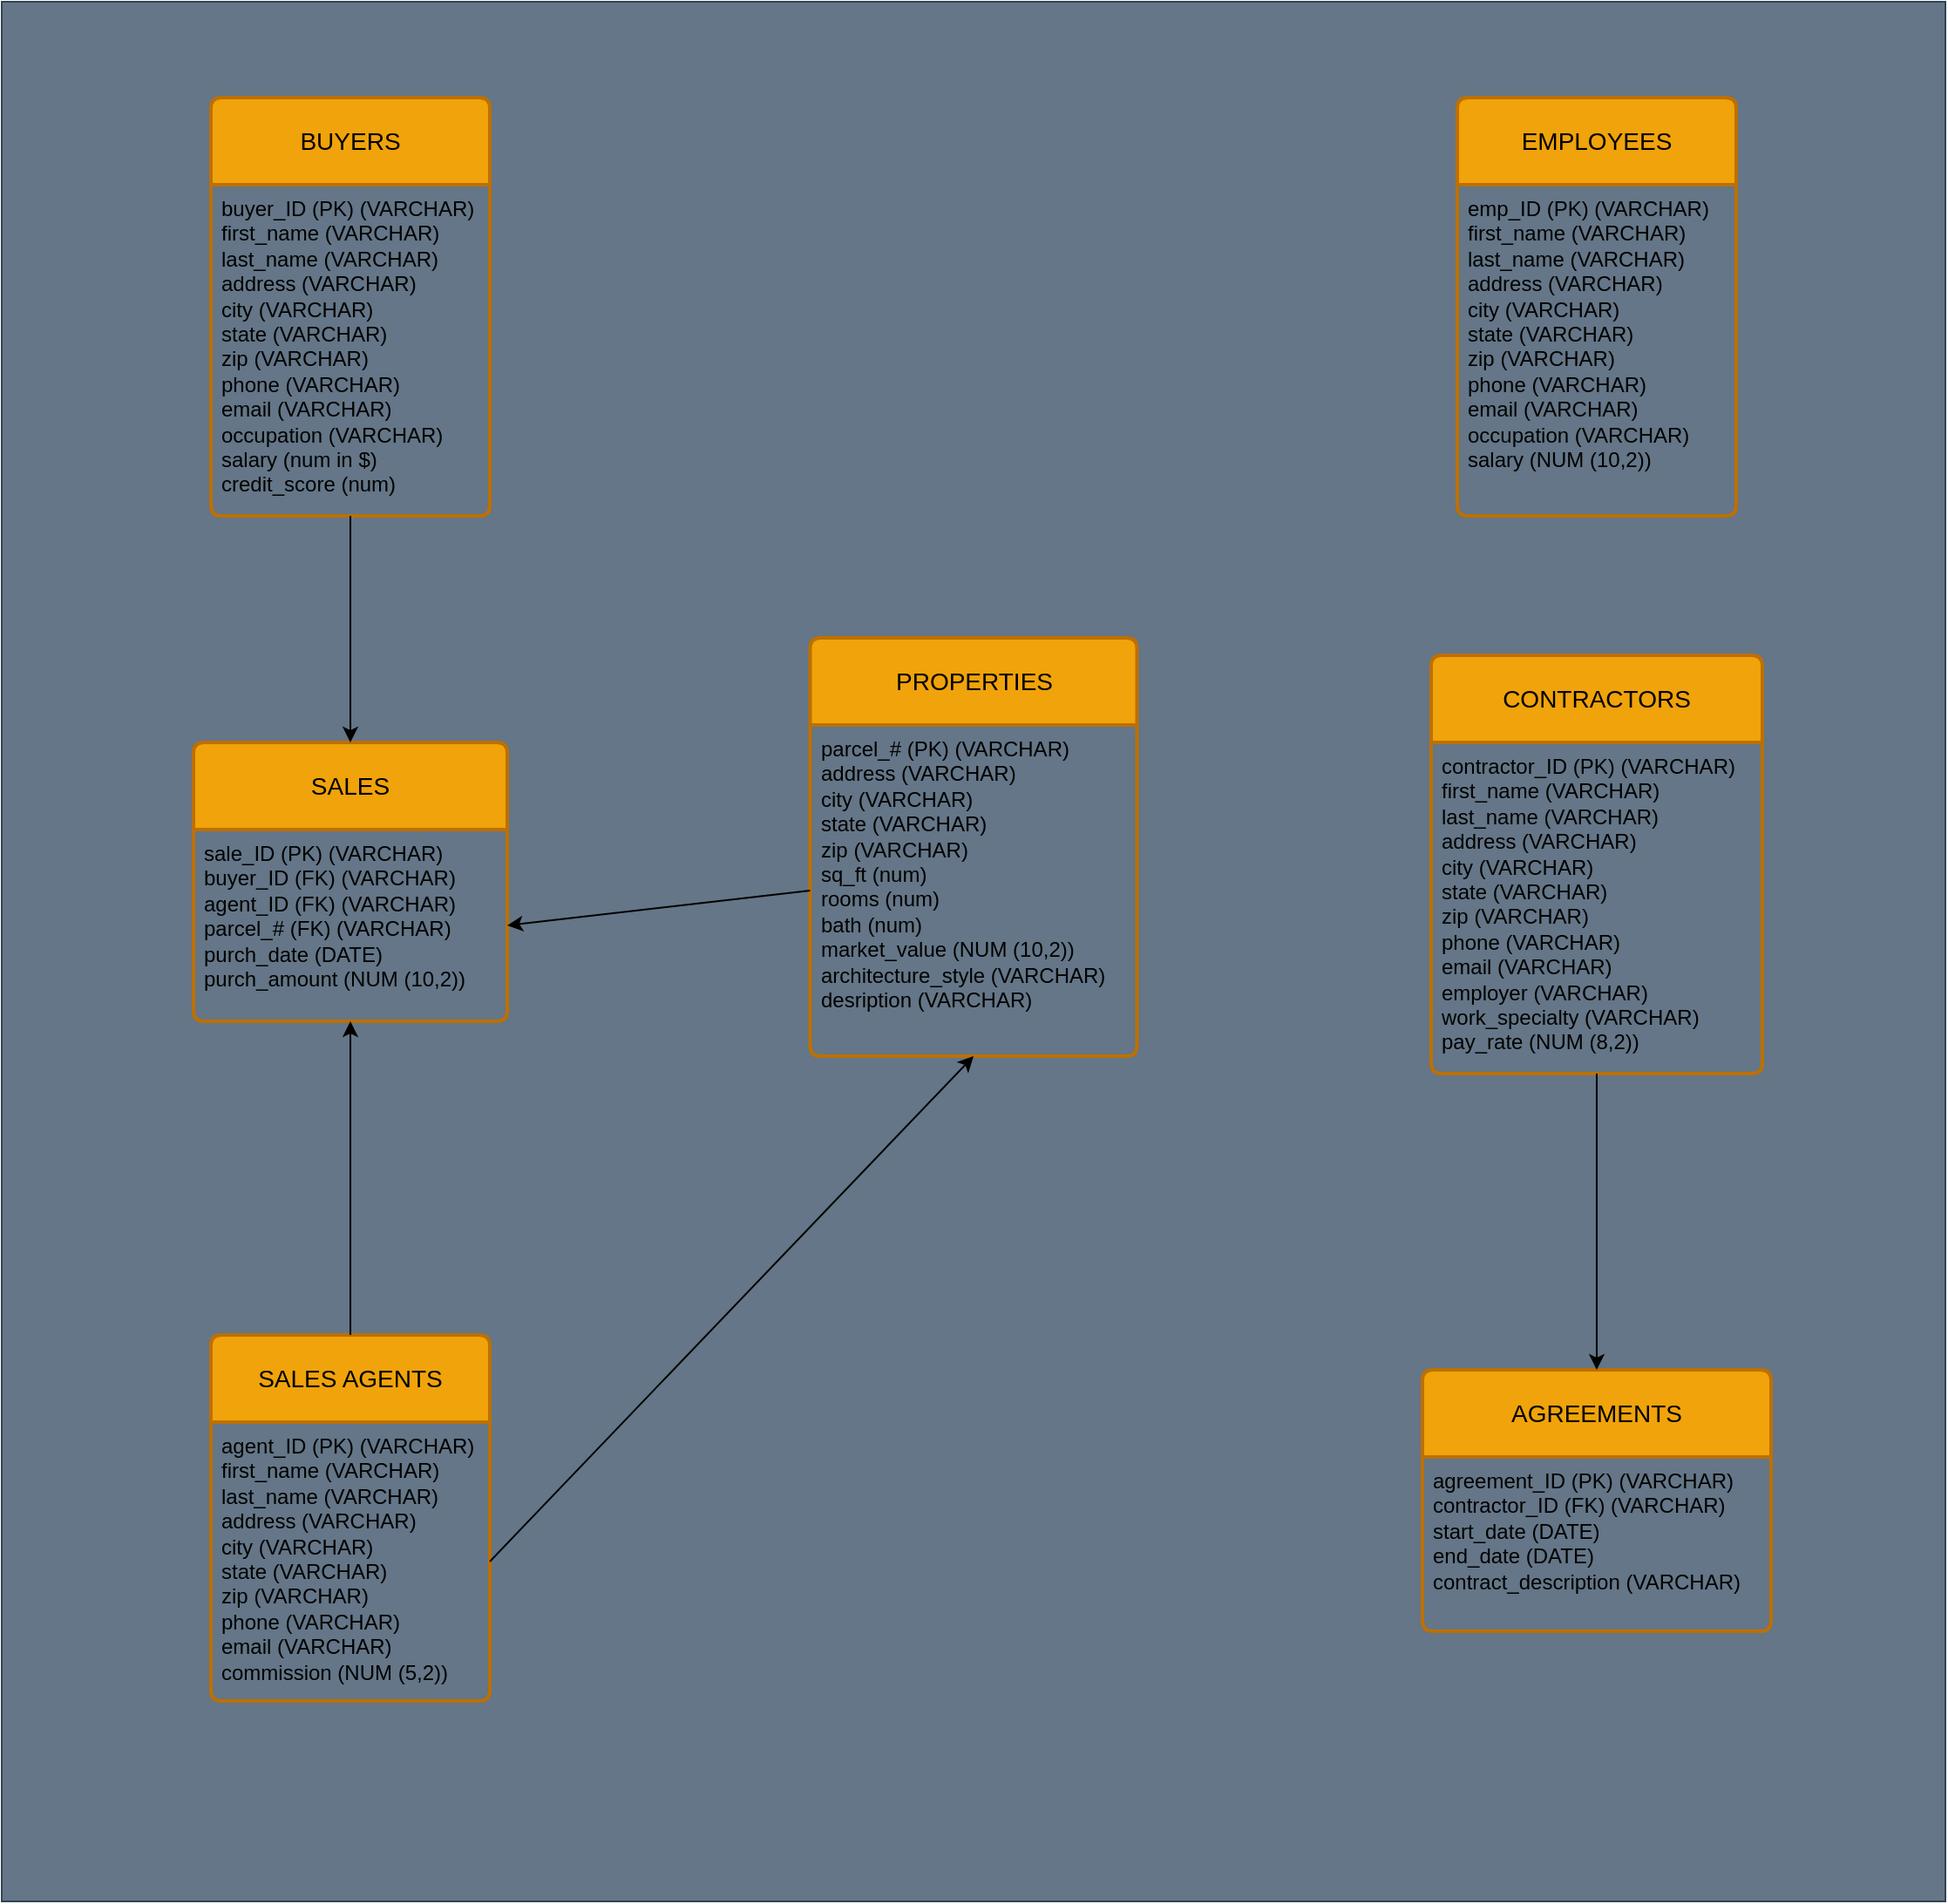 <mxfile version="28.0.6">
  <diagram name="Page-1" id="2Ds4gfX0rzDtqcwS4eJ8">
    <mxGraphModel dx="1945" dy="915" grid="1" gridSize="10" guides="1" tooltips="1" connect="1" arrows="1" fold="1" page="1" pageScale="1" pageWidth="850" pageHeight="1100" math="0" shadow="0">
      <root>
        <mxCell id="0" />
        <mxCell id="1" parent="0" />
        <mxCell id="aGkPaXwtZ-jop2L1aZOz-2" value="" style="rounded=0;whiteSpace=wrap;html=1;fillColor=#647687;strokeColor=#314354;fontColor=#ffffff;movable=0;resizable=0;rotatable=0;deletable=0;editable=0;locked=1;connectable=0;" parent="1" vertex="1">
          <mxGeometry x="-490" y="65" width="1115" height="1090" as="geometry" />
        </mxCell>
        <mxCell id="aGkPaXwtZ-jop2L1aZOz-13" value="BUYERS" style="swimlane;childLayout=stackLayout;horizontal=1;startSize=50;horizontalStack=0;rounded=1;fontSize=14;fontStyle=0;strokeWidth=2;resizeParent=0;resizeLast=1;shadow=0;dashed=0;align=center;arcSize=4;whiteSpace=wrap;html=1;fillColor=#f0a30a;fontColor=#000000;strokeColor=#BD7000;movable=0;resizable=0;rotatable=0;deletable=0;editable=0;locked=1;connectable=0;" parent="1" vertex="1">
          <mxGeometry x="-370" y="120" width="160" height="240" as="geometry" />
        </mxCell>
        <mxCell id="aGkPaXwtZ-jop2L1aZOz-14" value="buyer_ID (PK) (VARCHAR)&lt;div&gt;first_name (VARCHAR)&lt;/div&gt;&lt;div&gt;last_name&amp;nbsp;&lt;span style=&quot;background-color: transparent; color: light-dark(rgb(0, 0, 0), rgb(255, 255, 255));&quot;&gt;(VARCHAR)&lt;/span&gt;&lt;/div&gt;&lt;div&gt;address&amp;nbsp;&lt;span style=&quot;background-color: transparent; color: light-dark(rgb(0, 0, 0), rgb(255, 255, 255));&quot;&gt;(VARCHAR)&lt;/span&gt;&lt;/div&gt;&lt;div&gt;&lt;span style=&quot;background-color: transparent; color: light-dark(rgb(0, 0, 0), rgb(255, 255, 255));&quot;&gt;city&amp;nbsp;&lt;/span&gt;&lt;span style=&quot;background-color: transparent; color: light-dark(rgb(0, 0, 0), rgb(255, 255, 255));&quot;&gt;(VARCHAR)&lt;/span&gt;&lt;/div&gt;&lt;div&gt;&lt;span style=&quot;background-color: transparent; color: light-dark(rgb(0, 0, 0), rgb(255, 255, 255));&quot;&gt;state&amp;nbsp;&lt;/span&gt;&lt;span style=&quot;background-color: transparent; color: light-dark(rgb(0, 0, 0), rgb(255, 255, 255));&quot;&gt;(VARCHAR)&lt;/span&gt;&lt;/div&gt;&lt;div&gt;&lt;span style=&quot;background-color: transparent; color: light-dark(rgb(0, 0, 0), rgb(255, 255, 255));&quot;&gt;zip&amp;nbsp;&lt;/span&gt;&lt;span style=&quot;background-color: transparent; color: light-dark(rgb(0, 0, 0), rgb(255, 255, 255));&quot;&gt;(VARCHAR)&lt;/span&gt;&lt;/div&gt;&lt;div&gt;phone&amp;nbsp;&lt;span style=&quot;background-color: transparent; color: light-dark(rgb(0, 0, 0), rgb(255, 255, 255));&quot;&gt;(VARCHAR)&lt;/span&gt;&lt;/div&gt;&lt;div&gt;email&amp;nbsp;&lt;span style=&quot;background-color: transparent; color: light-dark(rgb(0, 0, 0), rgb(255, 255, 255));&quot;&gt;(VARCHAR)&lt;/span&gt;&lt;/div&gt;&lt;div&gt;occupation&amp;nbsp;&lt;span style=&quot;background-color: transparent; color: light-dark(rgb(0, 0, 0), rgb(255, 255, 255));&quot;&gt;(VARCHAR)&lt;/span&gt;&lt;/div&gt;&lt;div&gt;salary (num in $)&lt;/div&gt;&lt;div&gt;credit_score (num)&lt;/div&gt;" style="align=left;strokeColor=none;fillColor=none;spacingLeft=4;spacingRight=4;fontSize=12;verticalAlign=top;resizable=0;rotatable=0;part=1;html=1;whiteSpace=wrap;movable=0;deletable=0;editable=0;locked=1;connectable=0;" parent="aGkPaXwtZ-jop2L1aZOz-13" vertex="1">
          <mxGeometry y="50" width="160" height="190" as="geometry" />
        </mxCell>
        <mxCell id="aGkPaXwtZ-jop2L1aZOz-15" value="EMPLOYEES" style="swimlane;childLayout=stackLayout;horizontal=1;startSize=50;horizontalStack=0;rounded=1;fontSize=14;fontStyle=0;strokeWidth=2;resizeParent=0;resizeLast=1;shadow=0;dashed=0;align=center;arcSize=4;whiteSpace=wrap;html=1;fillColor=#f0a30a;fontColor=#000000;strokeColor=#BD7000;movable=0;resizable=0;rotatable=0;deletable=0;editable=0;locked=1;connectable=0;" parent="1" vertex="1">
          <mxGeometry x="345" y="120" width="160" height="240" as="geometry" />
        </mxCell>
        <mxCell id="aGkPaXwtZ-jop2L1aZOz-16" value="emp_ID (PK) (VARCHAR)&lt;div&gt;first_name (VARCHAR)&lt;/div&gt;&lt;div&gt;last_name&amp;nbsp;&lt;span style=&quot;background-color: transparent; color: light-dark(rgb(0, 0, 0), rgb(255, 255, 255));&quot;&gt;(VARCHAR)&lt;/span&gt;&lt;/div&gt;&lt;div&gt;address&amp;nbsp;&lt;span style=&quot;background-color: transparent; color: light-dark(rgb(0, 0, 0), rgb(255, 255, 255));&quot;&gt;(VARCHAR)&lt;/span&gt;&lt;/div&gt;&lt;div&gt;&lt;span style=&quot;background-color: transparent; color: light-dark(rgb(0, 0, 0), rgb(255, 255, 255));&quot;&gt;city&amp;nbsp;&lt;/span&gt;&lt;span style=&quot;background-color: transparent; color: light-dark(rgb(0, 0, 0), rgb(255, 255, 255));&quot;&gt;(VARCHAR)&lt;/span&gt;&lt;/div&gt;&lt;div&gt;&lt;span style=&quot;background-color: transparent; color: light-dark(rgb(0, 0, 0), rgb(255, 255, 255));&quot;&gt;state&amp;nbsp;&lt;/span&gt;&lt;span style=&quot;background-color: transparent; color: light-dark(rgb(0, 0, 0), rgb(255, 255, 255));&quot;&gt;(VARCHAR)&lt;/span&gt;&lt;/div&gt;&lt;div&gt;&lt;span style=&quot;background-color: transparent; color: light-dark(rgb(0, 0, 0), rgb(255, 255, 255));&quot;&gt;zip&amp;nbsp;&lt;/span&gt;&lt;span style=&quot;background-color: transparent; color: light-dark(rgb(0, 0, 0), rgb(255, 255, 255));&quot;&gt;(VARCHAR)&lt;/span&gt;&lt;/div&gt;&lt;div&gt;phone&amp;nbsp;&lt;span style=&quot;background-color: transparent; color: light-dark(rgb(0, 0, 0), rgb(255, 255, 255));&quot;&gt;(VARCHAR)&lt;/span&gt;&lt;/div&gt;&lt;div&gt;email&amp;nbsp;&lt;span style=&quot;background-color: transparent; color: light-dark(rgb(0, 0, 0), rgb(255, 255, 255));&quot;&gt;(VARCHAR)&lt;/span&gt;&lt;/div&gt;&lt;div&gt;occupation&amp;nbsp;&lt;span style=&quot;background-color: transparent; color: light-dark(rgb(0, 0, 0), rgb(255, 255, 255));&quot;&gt;(VARCHAR)&lt;/span&gt;&lt;/div&gt;&lt;div&gt;salary (NUM (10,2))&lt;/div&gt;&lt;div&gt;&lt;br&gt;&lt;/div&gt;" style="align=left;strokeColor=none;fillColor=none;spacingLeft=4;spacingRight=4;fontSize=12;verticalAlign=top;resizable=0;rotatable=0;part=1;html=1;whiteSpace=wrap;movable=0;deletable=0;editable=0;locked=1;connectable=0;" parent="aGkPaXwtZ-jop2L1aZOz-15" vertex="1">
          <mxGeometry y="50" width="160" height="190" as="geometry" />
        </mxCell>
        <mxCell id="aGkPaXwtZ-jop2L1aZOz-17" value="CONTRACTORS" style="swimlane;childLayout=stackLayout;horizontal=1;startSize=50;horizontalStack=0;rounded=1;fontSize=14;fontStyle=0;strokeWidth=2;resizeParent=0;resizeLast=1;shadow=0;dashed=0;align=center;arcSize=4;whiteSpace=wrap;html=1;fillColor=#f0a30a;fontColor=#000000;strokeColor=#BD7000;movable=0;resizable=0;rotatable=0;deletable=0;editable=0;locked=1;connectable=0;" parent="1" vertex="1">
          <mxGeometry x="330" y="440" width="190" height="240" as="geometry" />
        </mxCell>
        <mxCell id="aGkPaXwtZ-jop2L1aZOz-18" value="contractor_ID (PK) (VARCHAR)&lt;div&gt;first_name (VARCHAR)&lt;/div&gt;&lt;div&gt;last_name&amp;nbsp;&lt;span style=&quot;background-color: transparent; color: light-dark(rgb(0, 0, 0), rgb(255, 255, 255));&quot;&gt;(VARCHAR)&lt;/span&gt;&lt;/div&gt;&lt;div&gt;address&amp;nbsp;&lt;span style=&quot;background-color: transparent; color: light-dark(rgb(0, 0, 0), rgb(255, 255, 255));&quot;&gt;(VARCHAR)&lt;/span&gt;&lt;/div&gt;&lt;div&gt;&lt;span style=&quot;background-color: transparent; color: light-dark(rgb(0, 0, 0), rgb(255, 255, 255));&quot;&gt;city&amp;nbsp;&lt;/span&gt;&lt;span style=&quot;background-color: transparent; color: light-dark(rgb(0, 0, 0), rgb(255, 255, 255));&quot;&gt;(VARCHAR)&lt;/span&gt;&lt;/div&gt;&lt;div&gt;&lt;span style=&quot;background-color: transparent; color: light-dark(rgb(0, 0, 0), rgb(255, 255, 255));&quot;&gt;state&amp;nbsp;&lt;/span&gt;&lt;span style=&quot;background-color: transparent; color: light-dark(rgb(0, 0, 0), rgb(255, 255, 255));&quot;&gt;(VARCHAR)&lt;/span&gt;&lt;/div&gt;&lt;div&gt;&lt;span style=&quot;background-color: transparent; color: light-dark(rgb(0, 0, 0), rgb(255, 255, 255));&quot;&gt;zip&amp;nbsp;&lt;/span&gt;&lt;span style=&quot;background-color: transparent; color: light-dark(rgb(0, 0, 0), rgb(255, 255, 255));&quot;&gt;(VARCHAR)&lt;/span&gt;&lt;/div&gt;&lt;div&gt;phone&amp;nbsp;&lt;span style=&quot;background-color: transparent; color: light-dark(rgb(0, 0, 0), rgb(255, 255, 255));&quot;&gt;(VARCHAR)&lt;/span&gt;&lt;/div&gt;&lt;div&gt;email&amp;nbsp;&lt;span style=&quot;background-color: transparent; color: light-dark(rgb(0, 0, 0), rgb(255, 255, 255));&quot;&gt;(VARCHAR)&lt;/span&gt;&lt;/div&gt;&lt;div&gt;employer&amp;nbsp;&lt;span style=&quot;background-color: transparent; color: light-dark(rgb(0, 0, 0), rgb(255, 255, 255));&quot;&gt;(VARCHAR)&lt;/span&gt;&lt;/div&gt;&lt;div&gt;work_specialty (VARCHAR)&lt;/div&gt;&lt;div&gt;pay_rate (NUM (8,2))&lt;/div&gt;" style="align=left;strokeColor=none;fillColor=none;spacingLeft=4;spacingRight=4;fontSize=12;verticalAlign=top;resizable=0;rotatable=0;part=1;html=1;whiteSpace=wrap;movable=0;deletable=0;editable=0;locked=1;connectable=0;" parent="aGkPaXwtZ-jop2L1aZOz-17" vertex="1">
          <mxGeometry y="50" width="190" height="190" as="geometry" />
        </mxCell>
        <mxCell id="aGkPaXwtZ-jop2L1aZOz-19" value="PROPERTIES" style="swimlane;childLayout=stackLayout;horizontal=1;startSize=50;horizontalStack=0;rounded=1;fontSize=14;fontStyle=0;strokeWidth=2;resizeParent=0;resizeLast=1;shadow=0;dashed=0;align=center;arcSize=4;whiteSpace=wrap;html=1;fillColor=#f0a30a;fontColor=#000000;strokeColor=#BD7000;movable=0;resizable=0;rotatable=0;deletable=0;editable=0;locked=1;connectable=0;" parent="1" vertex="1">
          <mxGeometry x="-26.25" y="430" width="187.5" height="240" as="geometry" />
        </mxCell>
        <mxCell id="aGkPaXwtZ-jop2L1aZOz-20" value="parcel_# (PK) (VARCHAR)&lt;div&gt;address&amp;nbsp;&lt;span style=&quot;background-color: transparent; color: light-dark(rgb(0, 0, 0), rgb(255, 255, 255));&quot;&gt;(VARCHAR)&lt;/span&gt;&lt;/div&gt;&lt;div&gt;&lt;span style=&quot;background-color: transparent; color: light-dark(rgb(0, 0, 0), rgb(255, 255, 255));&quot;&gt;city&amp;nbsp;&lt;/span&gt;&lt;span style=&quot;background-color: transparent; color: light-dark(rgb(0, 0, 0), rgb(255, 255, 255));&quot;&gt;(VARCHAR)&lt;/span&gt;&lt;/div&gt;&lt;div&gt;&lt;span style=&quot;background-color: transparent; color: light-dark(rgb(0, 0, 0), rgb(255, 255, 255));&quot;&gt;state&amp;nbsp;&lt;/span&gt;&lt;span style=&quot;background-color: transparent; color: light-dark(rgb(0, 0, 0), rgb(255, 255, 255));&quot;&gt;(VARCHAR)&lt;/span&gt;&lt;/div&gt;&lt;div&gt;&lt;span style=&quot;background-color: transparent; color: light-dark(rgb(0, 0, 0), rgb(255, 255, 255));&quot;&gt;zip&amp;nbsp;&lt;/span&gt;&lt;span style=&quot;background-color: transparent; color: light-dark(rgb(0, 0, 0), rgb(255, 255, 255));&quot;&gt;(VARCHAR)&lt;/span&gt;&lt;/div&gt;&lt;div&gt;sq_ft (num)&lt;/div&gt;&lt;div&gt;rooms (num)&lt;/div&gt;&lt;div&gt;bath (num)&lt;/div&gt;&lt;div&gt;market_value (NUM (10,2))&lt;/div&gt;&lt;div&gt;architecture_style (VARCHAR)&lt;/div&gt;&lt;div&gt;desription (VARCHAR)&lt;/div&gt;" style="align=left;strokeColor=none;fillColor=none;spacingLeft=4;spacingRight=4;fontSize=12;verticalAlign=top;resizable=0;rotatable=0;part=1;html=1;whiteSpace=wrap;movable=0;deletable=0;editable=0;locked=1;connectable=0;" parent="aGkPaXwtZ-jop2L1aZOz-19" vertex="1">
          <mxGeometry y="50" width="187.5" height="190" as="geometry" />
        </mxCell>
        <mxCell id="aGkPaXwtZ-jop2L1aZOz-21" value="AGREEMENTS" style="swimlane;childLayout=stackLayout;horizontal=1;startSize=50;horizontalStack=0;rounded=1;fontSize=14;fontStyle=0;strokeWidth=2;resizeParent=0;resizeLast=1;shadow=0;dashed=0;align=center;arcSize=4;whiteSpace=wrap;html=1;fillColor=#f0a30a;fontColor=#000000;strokeColor=#BD7000;movable=0;resizable=0;rotatable=0;deletable=0;editable=0;locked=1;connectable=0;" parent="1" vertex="1">
          <mxGeometry x="325" y="850" width="200" height="150" as="geometry" />
        </mxCell>
        <mxCell id="aGkPaXwtZ-jop2L1aZOz-22" value="agreement_ID (PK) (VARCHAR)&lt;div&gt;contractor_ID (FK) (VARCHAR)&lt;/div&gt;&lt;div&gt;start_date (DATE)&lt;/div&gt;&lt;div&gt;end_date (DATE)&lt;/div&gt;&lt;div&gt;&lt;span style=&quot;background-color: transparent; color: light-dark(rgb(0, 0, 0), rgb(255, 255, 255));&quot;&gt;contract_description (VARCHAR)&lt;/span&gt;&lt;/div&gt;" style="align=left;strokeColor=none;fillColor=none;spacingLeft=4;spacingRight=4;fontSize=12;verticalAlign=top;resizable=0;rotatable=0;part=1;html=1;whiteSpace=wrap;movable=0;deletable=0;editable=0;locked=1;connectable=0;" parent="aGkPaXwtZ-jop2L1aZOz-21" vertex="1">
          <mxGeometry y="50" width="200" height="100" as="geometry" />
        </mxCell>
        <mxCell id="feJSehRoBDk98gddRo0J-1" style="edgeStyle=orthogonalEdgeStyle;rounded=0;orthogonalLoop=1;jettySize=auto;html=1;exitX=0.5;exitY=1;exitDx=0;exitDy=0;movable=0;resizable=0;rotatable=0;deletable=0;editable=0;locked=1;connectable=0;" edge="1" parent="aGkPaXwtZ-jop2L1aZOz-21" source="aGkPaXwtZ-jop2L1aZOz-22" target="aGkPaXwtZ-jop2L1aZOz-22">
          <mxGeometry relative="1" as="geometry" />
        </mxCell>
        <mxCell id="aGkPaXwtZ-jop2L1aZOz-23" value="SALES AGENTS" style="swimlane;childLayout=stackLayout;horizontal=1;startSize=50;horizontalStack=0;rounded=1;fontSize=14;fontStyle=0;strokeWidth=2;resizeParent=0;resizeLast=1;shadow=0;dashed=0;align=center;arcSize=4;whiteSpace=wrap;html=1;fillColor=#f0a30a;fontColor=#000000;strokeColor=#BD7000;movable=0;resizable=0;rotatable=0;deletable=0;editable=0;locked=1;connectable=0;" parent="1" vertex="1">
          <mxGeometry x="-370" y="830" width="160" height="210" as="geometry" />
        </mxCell>
        <mxCell id="aGkPaXwtZ-jop2L1aZOz-24" value="agent_ID (PK) (VARCHAR)&lt;div&gt;first_name (VARCHAR)&lt;/div&gt;&lt;div&gt;last_name&amp;nbsp;&lt;span style=&quot;background-color: transparent; color: light-dark(rgb(0, 0, 0), rgb(255, 255, 255));&quot;&gt;(VARCHAR)&lt;/span&gt;&lt;/div&gt;&lt;div&gt;address&amp;nbsp;&lt;span style=&quot;background-color: transparent; color: light-dark(rgb(0, 0, 0), rgb(255, 255, 255));&quot;&gt;(VARCHAR)&lt;/span&gt;&lt;/div&gt;&lt;div&gt;&lt;span style=&quot;background-color: transparent; color: light-dark(rgb(0, 0, 0), rgb(255, 255, 255));&quot;&gt;city&amp;nbsp;&lt;/span&gt;&lt;span style=&quot;background-color: transparent; color: light-dark(rgb(0, 0, 0), rgb(255, 255, 255));&quot;&gt;(VARCHAR)&lt;/span&gt;&lt;/div&gt;&lt;div&gt;&lt;span style=&quot;background-color: transparent; color: light-dark(rgb(0, 0, 0), rgb(255, 255, 255));&quot;&gt;state&amp;nbsp;&lt;/span&gt;&lt;span style=&quot;background-color: transparent; color: light-dark(rgb(0, 0, 0), rgb(255, 255, 255));&quot;&gt;(VARCHAR)&lt;/span&gt;&lt;/div&gt;&lt;div&gt;&lt;span style=&quot;background-color: transparent; color: light-dark(rgb(0, 0, 0), rgb(255, 255, 255));&quot;&gt;zip&amp;nbsp;&lt;/span&gt;&lt;span style=&quot;background-color: transparent; color: light-dark(rgb(0, 0, 0), rgb(255, 255, 255));&quot;&gt;(VARCHAR)&lt;/span&gt;&lt;/div&gt;&lt;div&gt;phone&amp;nbsp;&lt;span style=&quot;background-color: transparent; color: light-dark(rgb(0, 0, 0), rgb(255, 255, 255));&quot;&gt;(VARCHAR)&lt;/span&gt;&lt;/div&gt;&lt;div&gt;email&amp;nbsp;&lt;span style=&quot;background-color: transparent; color: light-dark(rgb(0, 0, 0), rgb(255, 255, 255));&quot;&gt;(VARCHAR)&lt;/span&gt;&lt;/div&gt;&lt;div&gt;commission (NUM (5,2))&lt;/div&gt;&lt;div&gt;&lt;br&gt;&lt;/div&gt;" style="align=left;strokeColor=none;fillColor=none;spacingLeft=4;spacingRight=4;fontSize=12;verticalAlign=top;resizable=0;rotatable=0;part=1;html=1;whiteSpace=wrap;movable=0;deletable=0;editable=0;locked=1;connectable=0;" parent="aGkPaXwtZ-jop2L1aZOz-23" vertex="1">
          <mxGeometry y="50" width="160" height="160" as="geometry" />
        </mxCell>
        <mxCell id="aGkPaXwtZ-jop2L1aZOz-27" value="SALES" style="swimlane;childLayout=stackLayout;horizontal=1;startSize=50;horizontalStack=0;rounded=1;fontSize=14;fontStyle=0;strokeWidth=2;resizeParent=0;resizeLast=1;shadow=0;dashed=0;align=center;arcSize=4;whiteSpace=wrap;html=1;fillColor=#f0a30a;fontColor=#000000;strokeColor=#BD7000;movable=0;resizable=0;rotatable=0;deletable=0;editable=0;locked=1;connectable=0;" parent="1" vertex="1">
          <mxGeometry x="-380" y="490" width="180" height="160" as="geometry" />
        </mxCell>
        <mxCell id="aGkPaXwtZ-jop2L1aZOz-28" value="sale_ID (PK) (VARCHAR)&lt;div&gt;buyer_ID (FK)&amp;nbsp;&lt;span style=&quot;background-color: transparent; color: light-dark(rgb(0, 0, 0), rgb(255, 255, 255));&quot;&gt;(VARCHAR)&lt;/span&gt;&lt;/div&gt;&lt;div&gt;agent_ID (FK)&amp;nbsp;&lt;span style=&quot;background-color: transparent; color: light-dark(rgb(0, 0, 0), rgb(255, 255, 255));&quot;&gt;(VARCHAR)&lt;/span&gt;&lt;/div&gt;&lt;div&gt;parcel_# (FK)&amp;nbsp;&lt;span style=&quot;background-color: transparent; color: light-dark(rgb(0, 0, 0), rgb(255, 255, 255));&quot;&gt;(VARCHAR)&lt;/span&gt;&lt;span style=&quot;background-color: transparent; text-wrap-mode: nowrap; color: rgba(0, 0, 0, 0); font-family: monospace; font-size: 0px;&quot;&gt;%3CmxGraphModel%3E%3Croot%3E%3CmxCell%20id%3D%220%22%2F%3E%3CmxCell%20id%3D%221%22%20parent%3D%220%22%2F%3E%3CmxCell%20id%3D%222%22%20value%3D%22BUYERS%22%20style%3D%22swimlane%3BchildLayout%3DstackLayout%3Bhorizontal%3D1%3BstartSize%3D50%3BhorizontalStack%3D0%3Brounded%3D1%3BfontSize%3D14%3BfontStyle%3D0%3BstrokeWidth%3D2%3BresizeParent%3D0%3BresizeLast%3D1%3Bshadow%3D0%3Bdashed%3D0%3Balign%3Dcenter%3BarcSize%3D4%3BwhiteSpace%3Dwrap%3Bhtml%3D1%3BfillColor%3D%230050ef%3BfontColor%3D%23ffffff%3BstrokeColor%3D%23001DBC%3B%22%20vertex%3D%221%22%20parent%3D%221%22%3E%3CmxGeometry%20x%3D%22-390%22%20y%3D%22200%22%20width%3D%22160%22%20height%3D%22240%22%20as%3D%22geometry%22%2F%3E%3C%2FmxCell%3E%3CmxCell%20id%3D%223%22%20value%3D%22acct_ID%20(PK)%20(VARCHAR)%26lt%3Bdiv%26gt%3Bfirst_name%20(VARCHAR)%26lt%3B%2Fdiv%26gt%3B%26lt%3Bdiv%26gt%3Blast_name%26amp%3Bnbsp%3B%26lt%3Bspan%20style%3D%26quot%3Bbackground-color%3A%20transparent%3B%20color%3A%20light-dark(rgb(0%2C%200%2C%200)%2C%20rgb(255%2C%20255%2C%20255))%3B%26quot%3B%26gt%3B(VARCHAR)%26lt%3B%2Fspan%26gt%3B%26lt%3B%2Fdiv%26gt%3B%26lt%3Bdiv%26gt%3Baddress%26amp%3Bnbsp%3B%26lt%3Bspan%20style%3D%26quot%3Bbackground-color%3A%20transparent%3B%20color%3A%20light-dark(rgb(0%2C%200%2C%200)%2C%20rgb(255%2C%20255%2C%20255))%3B%26quot%3B%26gt%3B(VARCHAR)%26lt%3B%2Fspan%26gt%3B%26lt%3B%2Fdiv%26gt%3B%26lt%3Bdiv%26gt%3B%26lt%3Bspan%20style%3D%26quot%3Bbackground-color%3A%20transparent%3B%20color%3A%20light-dark(rgb(0%2C%200%2C%200)%2C%20rgb(255%2C%20255%2C%20255))%3B%26quot%3B%26gt%3Bcity%26amp%3Bnbsp%3B%26lt%3B%2Fspan%26gt%3B%26lt%3Bspan%20style%3D%26quot%3Bbackground-color%3A%20transparent%3B%20color%3A%20light-dark(rgb(0%2C%200%2C%200)%2C%20rgb(255%2C%20255%2C%20255))%3B%26quot%3B%26gt%3B(VARCHAR)%26lt%3B%2Fspan%26gt%3B%26lt%3B%2Fdiv%26gt%3B%26lt%3Bdiv%26gt%3B%26lt%3Bspan%20style%3D%26quot%3Bbackground-color%3A%20transparent%3B%20color%3A%20light-dark(rgb(0%2C%200%2C%200)%2C%20rgb(255%2C%20255%2C%20255))%3B%26quot%3B%26gt%3Bstate%26amp%3Bnbsp%3B%26lt%3B%2Fspan%26gt%3B%26lt%3Bspan%20style%3D%26quot%3Bbackground-color%3A%20transparent%3B%20color%3A%20light-dark(rgb(0%2C%200%2C%200)%2C%20rgb(255%2C%20255%2C%20255))%3B%26quot%3B%26gt%3B(VARCHAR)%26lt%3B%2Fspan%26gt%3B%26lt%3B%2Fdiv%26gt%3B%26lt%3Bdiv%26gt%3B%26lt%3Bspan%20style%3D%26quot%3Bbackground-color%3A%20transparent%3B%20color%3A%20light-dark(rgb(0%2C%200%2C%200)%2C%20rgb(255%2C%20255%2C%20255))%3B%26quot%3B%26gt%3Bzip%26amp%3Bnbsp%3B%26lt%3B%2Fspan%26gt%3B%26lt%3Bspan%20style%3D%26quot%3Bbackground-color%3A%20transparent%3B%20color%3A%20light-dark(rgb(0%2C%200%2C%200)%2C%20rgb(255%2C%20255%2C%20255))%3B%26quot%3B%26gt%3B(VARCHAR)%26lt%3B%2Fspan%26gt%3B%26lt%3B%2Fdiv%26gt%3B%26lt%3Bdiv%26gt%3Bphone%26amp%3Bnbsp%3B%26lt%3Bspan%20style%3D%26quot%3Bbackground-color%3A%20transparent%3B%20color%3A%20light-dark(rgb(0%2C%200%2C%200)%2C%20rgb(255%2C%20255%2C%20255))%3B%26quot%3B%26gt%3B(VARCHAR)%26lt%3B%2Fspan%26gt%3B%26lt%3B%2Fdiv%26gt%3B%26lt%3Bdiv%26gt%3Bemail%26amp%3Bnbsp%3B%26lt%3Bspan%20style%3D%26quot%3Bbackground-color%3A%20transparent%3B%20color%3A%20light-dark(rgb(0%2C%200%2C%200)%2C%20rgb(255%2C%20255%2C%20255))%3B%26quot%3B%26gt%3B(VARCHAR)%26lt%3B%2Fspan%26gt%3B%26lt%3B%2Fdiv%26gt%3B%26lt%3Bdiv%26gt%3Boccupation%26amp%3Bnbsp%3B%26lt%3Bspan%20style%3D%26quot%3Bbackground-color%3A%20transparent%3B%20color%3A%20light-dark(rgb(0%2C%200%2C%200)%2C%20rgb(255%2C%20255%2C%20255))%3B%26quot%3B%26gt%3B(VARCHAR)%26lt%3B%2Fspan%26gt%3B%26lt%3B%2Fdiv%26gt%3B%26lt%3Bdiv%26gt%3Bsalary%20(num%20in%20%24)%26lt%3B%2Fdiv%26gt%3B%26lt%3Bdiv%26gt%3Bcredit_score%20(num)%26lt%3B%2Fdiv%26gt%3B%22%20style%3D%22align%3Dleft%3BstrokeColor%3Dnone%3BfillColor%3Dnone%3BspacingLeft%3D4%3BspacingRight%3D4%3BfontSize%3D12%3BverticalAlign%3Dtop%3Bresizable%3D0%3Brotatable%3D0%3Bpart%3D1%3Bhtml%3D1%3BwhiteSpace%3Dwrap%3B%22%20vertex%3D%221%22%20parent%3D%222%22%3E%3CmxGeometry%20y%3D%2250%22%20width%3D%22160%22%20height%3D%22190%22%20as%3D%22geometry%22%2F%3E%3C%2FmxCell%3E%3C%2Froot%3E%3C%2FmxGraphModel%3E&lt;/span&gt;&lt;span style=&quot;background-color: transparent; text-wrap-mode: nowrap; color: rgba(0, 0, 0, 0); font-family: monospace; font-size: 0px;&quot;&gt;%3CmxGraphModel%3E%3Croot%3E%3CmxCell%20id%3D%220%22%2F%3E%3CmxCell%20id%3D%221%22%20parent%3D%220%22%2F%3E%3CmxCell%20id%3D%222%22%20value%3D%22BUYERS%22%20style%3D%22swimlane%3BchildLayout%3DstackLayout%3Bhorizontal%3D1%3BstartSize%3D50%3BhorizontalStack%3D0%3Brounded%3D1%3BfontSize%3D14%3BfontStyle%3D0%3BstrokeWidth%3D2%3BresizeParent%3D0%3BresizeLast%3D1%3Bshadow%3D0%3Bdashed%3D0%3Balign%3Dcenter%3BarcSize%3D4%3BwhiteSpace%3Dwrap%3Bhtml%3D1%3BfillColor%3D%230050ef%3BfontColor%3D%23ffffff%3BstrokeColor%3D%23001DBC%3B%22%20vertex%3D%221%22%20parent%3D%221%22%3E%3CmxGeometry%20x%3D%22-390%22%20y%3D%22200%22%20width%3D%22160%22%20height%3D%22240%22%20as%3D%22geometry%22%2F%3E%3C%2FmxCell%3E%3CmxCell%20id%3D%223%22%20value%3D%22acct_ID%20(PK)%20(VARCHAR)%26lt%3Bdiv%26gt%3Bfirst_name%20(VARCHAR)%26lt%3B%2Fdiv%26gt%3B%26lt%3Bdiv%26gt%3Blast_name%26amp%3Bnbsp%3B%26lt%3Bspan%20style%3D%26quot%3Bbackground-color%3A%20transparent%3B%20color%3A%20light-dark(rgb(0%2C%200%2C%200)%2C%20rgb(255%2C%20255%2C%20255))%3B%26quot%3B%26gt%3B(VARCHAR)%26lt%3B%2Fspan%26gt%3B%26lt%3B%2Fdiv%26gt%3B%26lt%3Bdiv%26gt%3Baddress%26amp%3Bnbsp%3B%26lt%3Bspan%20style%3D%26quot%3Bbackground-color%3A%20transparent%3B%20color%3A%20light-dark(rgb(0%2C%200%2C%200)%2C%20rgb(255%2C%20255%2C%20255))%3B%26quot%3B%26gt%3B(VARCHAR)%26lt%3B%2Fspan%26gt%3B%26lt%3B%2Fdiv%26gt%3B%26lt%3Bdiv%26gt%3B%26lt%3Bspan%20style%3D%26quot%3Bbackground-color%3A%20transparent%3B%20color%3A%20light-dark(rgb(0%2C%200%2C%200)%2C%20rgb(255%2C%20255%2C%20255))%3B%26quot%3B%26gt%3Bcity%26amp%3Bnbsp%3B%26lt%3B%2Fspan%26gt%3B%26lt%3Bspan%20style%3D%26quot%3Bbackground-color%3A%20transparent%3B%20color%3A%20light-dark(rgb(0%2C%200%2C%200)%2C%20rgb(255%2C%20255%2C%20255))%3B%26quot%3B%26gt%3B(VARCHAR)%26lt%3B%2Fspan%26gt%3B%26lt%3B%2Fdiv%26gt%3B%26lt%3Bdiv%26gt%3B%26lt%3Bspan%20style%3D%26quot%3Bbackground-color%3A%20transparent%3B%20color%3A%20light-dark(rgb(0%2C%200%2C%200)%2C%20rgb(255%2C%20255%2C%20255))%3B%26quot%3B%26gt%3Bstate%26amp%3Bnbsp%3B%26lt%3B%2Fspan%26gt%3B%26lt%3Bspan%20style%3D%26quot%3Bbackground-color%3A%20transparent%3B%20color%3A%20light-dark(rgb(0%2C%200%2C%200)%2C%20rgb(255%2C%20255%2C%20255))%3B%26quot%3B%26gt%3B(VARCHAR)%26lt%3B%2Fspan%26gt%3B%26lt%3B%2Fdiv%26gt%3B%26lt%3Bdiv%26gt%3B%26lt%3Bspan%20style%3D%26quot%3Bbackground-color%3A%20transparent%3B%20color%3A%20light-dark(rgb(0%2C%200%2C%200)%2C%20rgb(255%2C%20255%2C%20255))%3B%26quot%3B%26gt%3Bzip%26amp%3Bnbsp%3B%26lt%3B%2Fspan%26gt%3B%26lt%3Bspan%20style%3D%26quot%3Bbackground-color%3A%20transparent%3B%20color%3A%20light-dark(rgb(0%2C%200%2C%200)%2C%20rgb(255%2C%20255%2C%20255))%3B%26quot%3B%26gt%3B(VARCHAR)%26lt%3B%2Fspan%26gt%3B%26lt%3B%2Fdiv%26gt%3B%26lt%3Bdiv%26gt%3Bphone%26amp%3Bnbsp%3B%26lt%3Bspan%20style%3D%26quot%3Bbackground-color%3A%20transparent%3B%20color%3A%20light-dark(rgb(0%2C%200%2C%200)%2C%20rgb(255%2C%20255%2C%20255))%3B%26quot%3B%26gt%3B(VARCHAR)%26lt%3B%2Fspan%26gt%3B%26lt%3B%2Fdiv%26gt%3B%26lt%3Bdiv%26gt%3Bemail%26amp%3Bnbsp%3B%26lt%3Bspan%20style%3D%26quot%3Bbackground-color%3A%20transparent%3B%20color%3A%20light-dark(rgb(0%2C%200%2C%200)%2C%20rgb(255%2C%20255%2C%20255))%3B%26quot%3B%26gt%3B(VARCHAR)%26lt%3B%2Fspan%26gt%3B%26lt%3B%2Fdiv%26gt%3B%26lt%3Bdiv%26gt%3Boccupation%26amp%3Bnbsp%3B%26lt%3Bspan%20style%3D%26quot%3Bbackground-color%3A%20transparent%3B%20color%3A%20light-dark(rgb(0%2C%200%2C%200)%2C%20rgb(255%2C%20255%2C%20255))%3B%26quot%3B%26gt%3B(VARCHAR)%26lt%3B%2Fspan%26gt%3B%26lt%3B%2Fdiv%26gt%3B%26lt%3Bdiv%26gt%3Bsalary%20(num%20in%20%24)%26lt%3B%2Fdiv%26gt%3B%26lt%3Bdiv%26gt%3Bcredit_score%20(num)%26lt%3B%2Fdiv%26gt%3B%22%20style%3D%22align%3Dleft%3BstrokeColor%3Dnone%3BfillColor%3Dnone%3BspacingLeft%3D4%3BspacingRight%3D4%3BfontSize%3D12%3BverticalAlign%3Dtop%3Bresizable%3D0%3Brotatable%3D0%3Bpart%3D1%3Bhtml%3D1%3BwhiteSpace%3Dwrap%3B%22%20vertex%3D%221%22%20parent%3D%222%22%3E%3CmxGeometry%20y%3D%2250%22%20width%3D%22160%22%20height%3D%22190%22%20as%3D%22geometry%22%2F%3E%3C%2FmxCell%3E%3C%2Froot%3E%3C%2FmxGraphModel%3E&lt;/span&gt;&lt;/div&gt;&lt;div&gt;purch_date (DATE)&lt;/div&gt;&lt;div&gt;purch_amount (NUM (10,2))&lt;/div&gt;" style="align=left;strokeColor=none;fillColor=none;spacingLeft=4;spacingRight=4;fontSize=12;verticalAlign=top;resizable=0;rotatable=0;part=1;html=1;whiteSpace=wrap;movable=0;deletable=0;editable=0;locked=1;connectable=0;" parent="aGkPaXwtZ-jop2L1aZOz-27" vertex="1">
          <mxGeometry y="50" width="180" height="110" as="geometry" />
        </mxCell>
        <mxCell id="aGkPaXwtZ-jop2L1aZOz-35" value="" style="endArrow=classic;html=1;rounded=0;strokeColor=#000000;exitX=0.5;exitY=1;exitDx=0;exitDy=0;entryX=0.5;entryY=0;entryDx=0;entryDy=0;movable=0;resizable=0;rotatable=0;deletable=0;editable=0;locked=1;connectable=0;" parent="1" source="aGkPaXwtZ-jop2L1aZOz-14" target="aGkPaXwtZ-jop2L1aZOz-27" edge="1">
          <mxGeometry width="50" height="50" relative="1" as="geometry">
            <mxPoint x="-250" y="460" as="sourcePoint" />
            <mxPoint x="-200" y="410" as="targetPoint" />
          </mxGeometry>
        </mxCell>
        <mxCell id="aGkPaXwtZ-jop2L1aZOz-36" value="" style="endArrow=classic;html=1;rounded=0;strokeColor=#000000;exitX=0.5;exitY=0;exitDx=0;exitDy=0;entryX=0.5;entryY=1;entryDx=0;entryDy=0;movable=0;resizable=0;rotatable=0;deletable=0;editable=0;locked=1;connectable=0;" parent="1" source="aGkPaXwtZ-jop2L1aZOz-23" target="aGkPaXwtZ-jop2L1aZOz-28" edge="1">
          <mxGeometry width="50" height="50" relative="1" as="geometry">
            <mxPoint x="-120" y="720" as="sourcePoint" />
            <mxPoint x="-120" y="860" as="targetPoint" />
          </mxGeometry>
        </mxCell>
        <mxCell id="aGkPaXwtZ-jop2L1aZOz-37" value="" style="endArrow=classic;html=1;rounded=0;strokeColor=#000000;exitX=1;exitY=0.5;exitDx=0;exitDy=0;entryX=0.5;entryY=1;entryDx=0;entryDy=0;movable=0;resizable=0;rotatable=0;deletable=0;editable=0;locked=1;connectable=0;" parent="1" source="aGkPaXwtZ-jop2L1aZOz-24" target="aGkPaXwtZ-jop2L1aZOz-20" edge="1">
          <mxGeometry width="50" height="50" relative="1" as="geometry">
            <mxPoint x="-90" y="910" as="sourcePoint" />
            <mxPoint x="-90" y="1050" as="targetPoint" />
          </mxGeometry>
        </mxCell>
        <mxCell id="aGkPaXwtZ-jop2L1aZOz-38" value="" style="endArrow=classic;html=1;rounded=0;strokeColor=#000000;exitX=0;exitY=0.5;exitDx=0;exitDy=0;entryX=1;entryY=0.5;entryDx=0;entryDy=0;movable=0;resizable=0;rotatable=0;deletable=0;editable=0;locked=1;connectable=0;" parent="1" source="aGkPaXwtZ-jop2L1aZOz-20" target="aGkPaXwtZ-jop2L1aZOz-28" edge="1">
          <mxGeometry width="50" height="50" relative="1" as="geometry">
            <mxPoint x="-80" y="460" as="sourcePoint" />
            <mxPoint x="-190" y="595" as="targetPoint" />
          </mxGeometry>
        </mxCell>
        <mxCell id="aGkPaXwtZ-jop2L1aZOz-41" value="" style="endArrow=classic;html=1;rounded=0;strokeColor=#000000;exitX=0.5;exitY=1;exitDx=0;exitDy=0;entryX=0.5;entryY=0;entryDx=0;entryDy=0;movable=0;resizable=0;rotatable=0;deletable=0;editable=0;locked=1;connectable=0;" parent="1" source="aGkPaXwtZ-jop2L1aZOz-18" target="aGkPaXwtZ-jop2L1aZOz-21" edge="1">
          <mxGeometry width="50" height="50" relative="1" as="geometry">
            <mxPoint x="300" y="730" as="sourcePoint" />
            <mxPoint x="300" y="870" as="targetPoint" />
          </mxGeometry>
        </mxCell>
      </root>
    </mxGraphModel>
  </diagram>
</mxfile>
